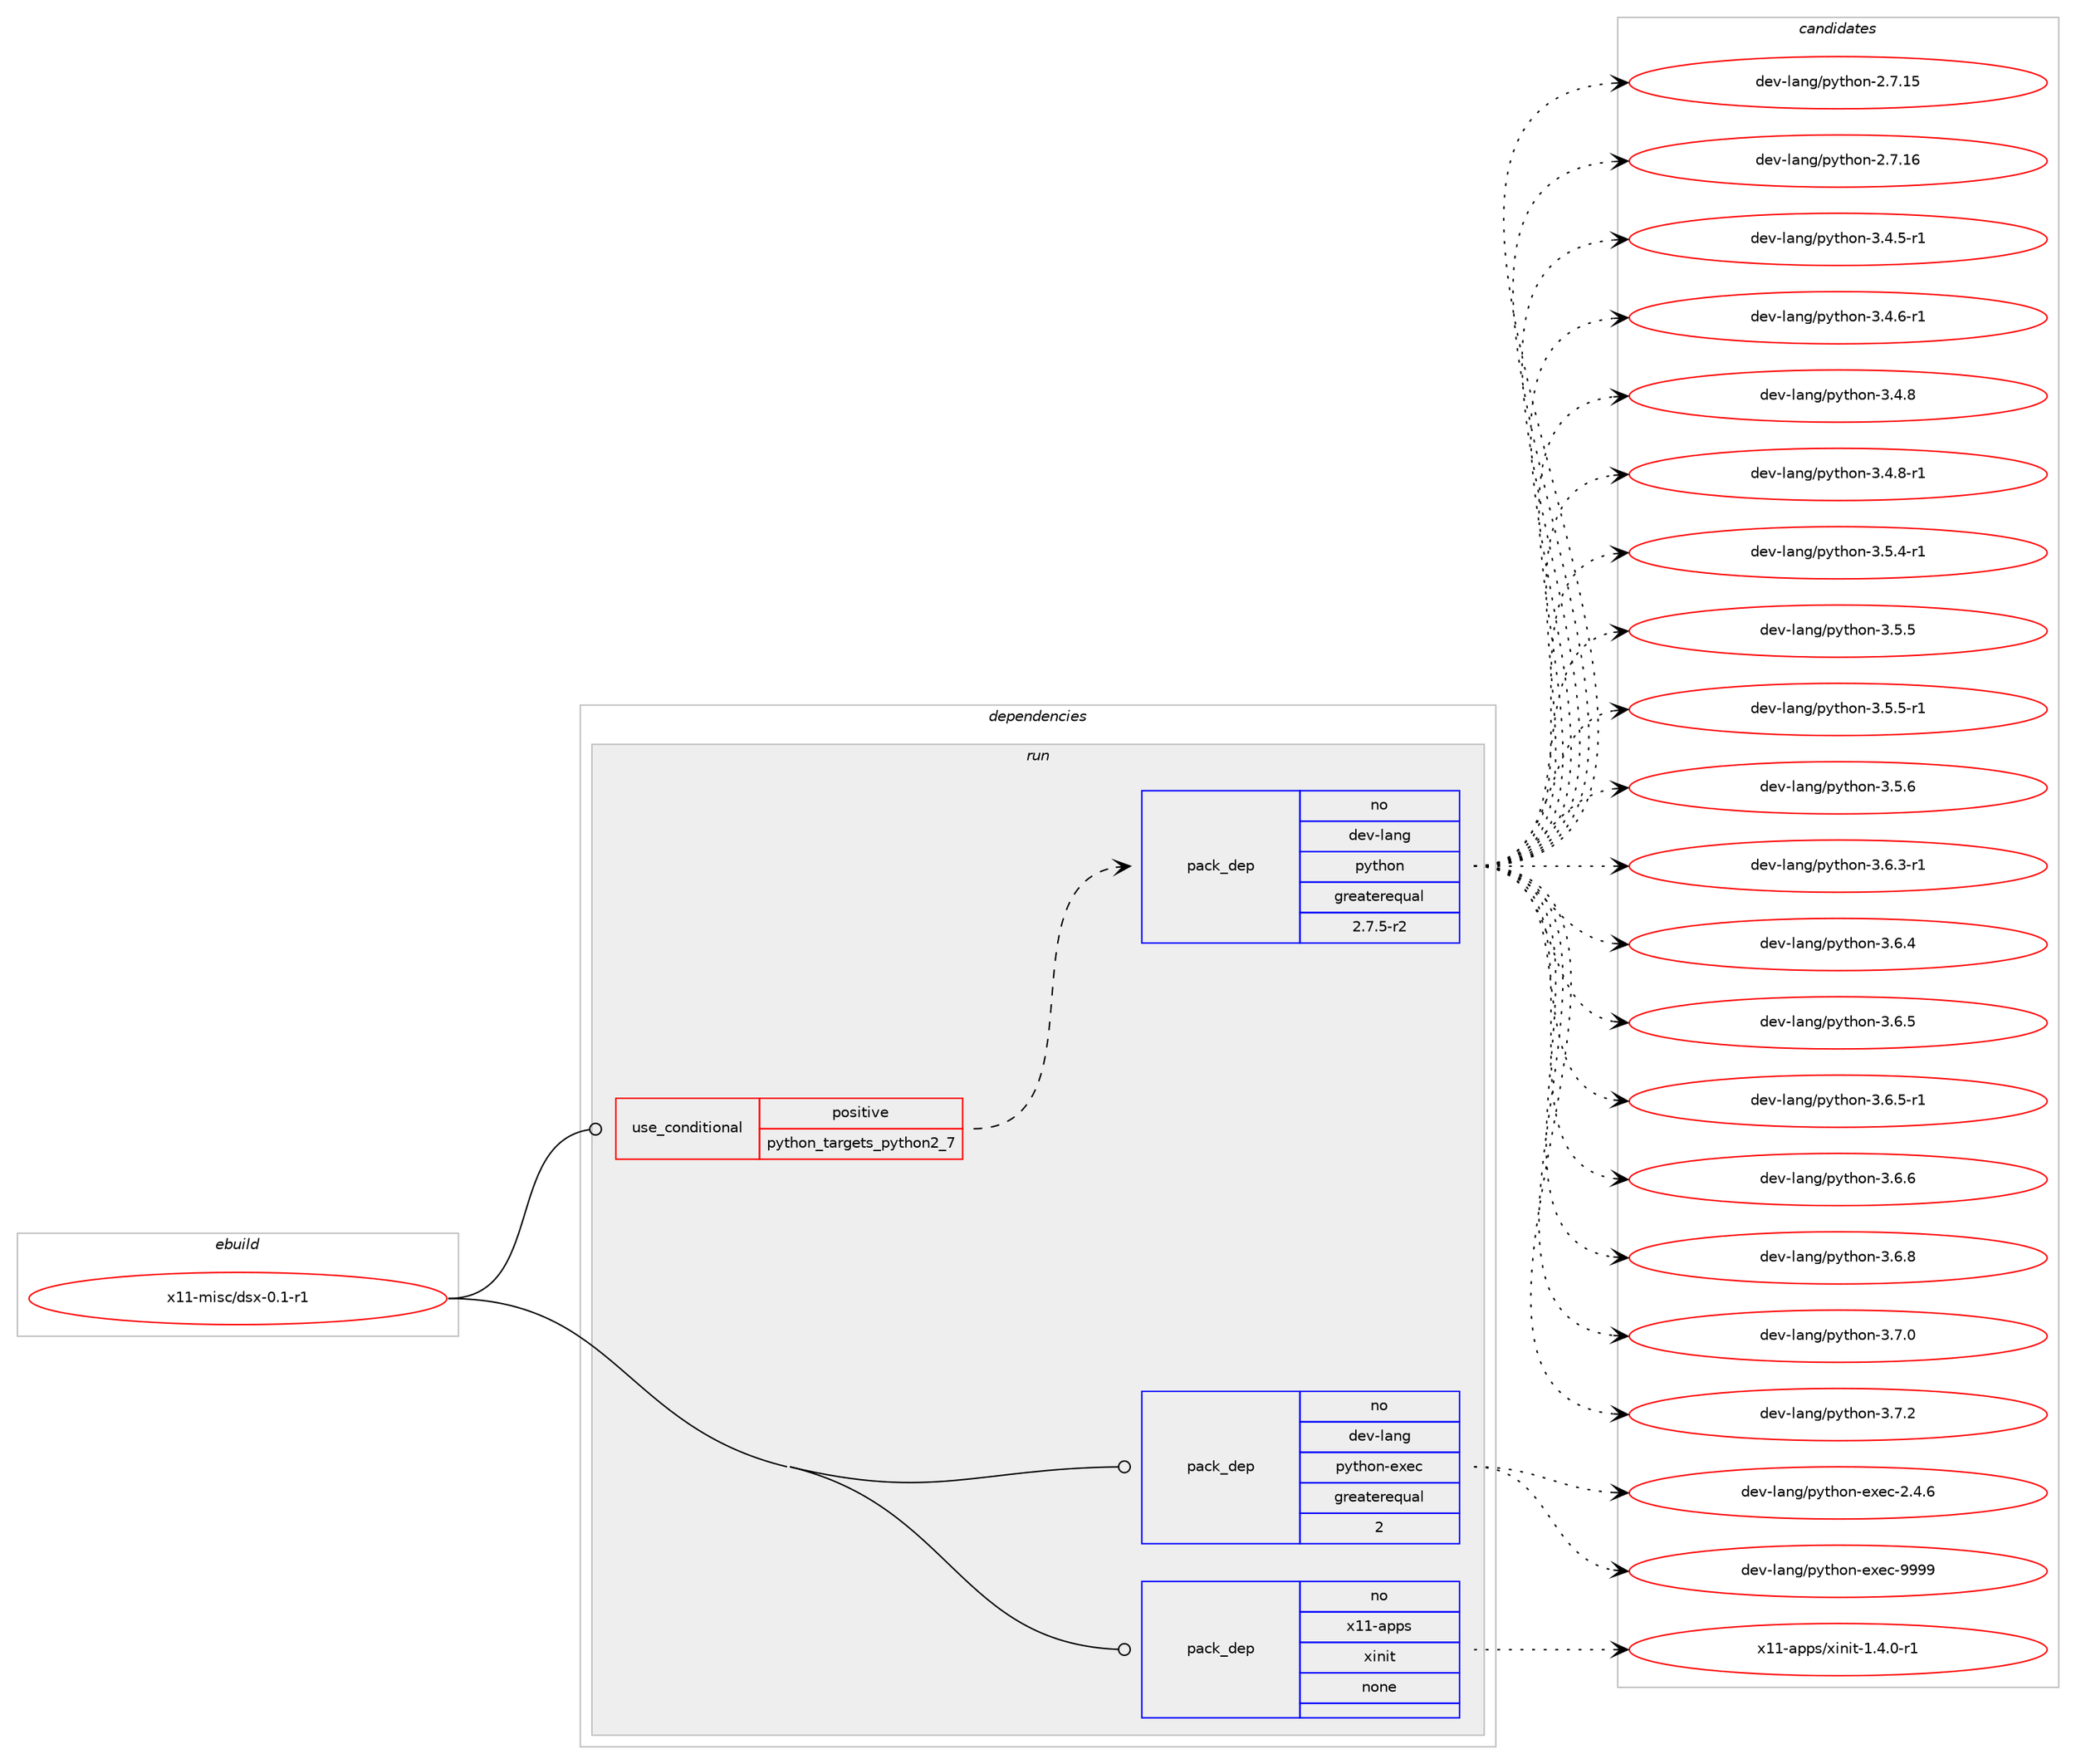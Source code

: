 digraph prolog {

# *************
# Graph options
# *************

newrank=true;
concentrate=true;
compound=true;
graph [rankdir=LR,fontname=Helvetica,fontsize=10,ranksep=1.5];#, ranksep=2.5, nodesep=0.2];
edge  [arrowhead=vee];
node  [fontname=Helvetica,fontsize=10];

# **********
# The ebuild
# **********

subgraph cluster_leftcol {
color=gray;
rank=same;
label=<<i>ebuild</i>>;
id [label="x11-misc/dsx-0.1-r1", color=red, width=4, href="../x11-misc/dsx-0.1-r1.svg"];
}

# ****************
# The dependencies
# ****************

subgraph cluster_midcol {
color=gray;
label=<<i>dependencies</i>>;
subgraph cluster_compile {
fillcolor="#eeeeee";
style=filled;
label=<<i>compile</i>>;
}
subgraph cluster_compileandrun {
fillcolor="#eeeeee";
style=filled;
label=<<i>compile and run</i>>;
}
subgraph cluster_run {
fillcolor="#eeeeee";
style=filled;
label=<<i>run</i>>;
subgraph cond466442 {
dependency1762556 [label=<<TABLE BORDER="0" CELLBORDER="1" CELLSPACING="0" CELLPADDING="4"><TR><TD ROWSPAN="3" CELLPADDING="10">use_conditional</TD></TR><TR><TD>positive</TD></TR><TR><TD>python_targets_python2_7</TD></TR></TABLE>>, shape=none, color=red];
subgraph pack1266445 {
dependency1762557 [label=<<TABLE BORDER="0" CELLBORDER="1" CELLSPACING="0" CELLPADDING="4" WIDTH="220"><TR><TD ROWSPAN="6" CELLPADDING="30">pack_dep</TD></TR><TR><TD WIDTH="110">no</TD></TR><TR><TD>dev-lang</TD></TR><TR><TD>python</TD></TR><TR><TD>greaterequal</TD></TR><TR><TD>2.7.5-r2</TD></TR></TABLE>>, shape=none, color=blue];
}
dependency1762556:e -> dependency1762557:w [weight=20,style="dashed",arrowhead="vee"];
}
id:e -> dependency1762556:w [weight=20,style="solid",arrowhead="odot"];
subgraph pack1266446 {
dependency1762558 [label=<<TABLE BORDER="0" CELLBORDER="1" CELLSPACING="0" CELLPADDING="4" WIDTH="220"><TR><TD ROWSPAN="6" CELLPADDING="30">pack_dep</TD></TR><TR><TD WIDTH="110">no</TD></TR><TR><TD>dev-lang</TD></TR><TR><TD>python-exec</TD></TR><TR><TD>greaterequal</TD></TR><TR><TD>2</TD></TR></TABLE>>, shape=none, color=blue];
}
id:e -> dependency1762558:w [weight=20,style="solid",arrowhead="odot"];
subgraph pack1266447 {
dependency1762559 [label=<<TABLE BORDER="0" CELLBORDER="1" CELLSPACING="0" CELLPADDING="4" WIDTH="220"><TR><TD ROWSPAN="6" CELLPADDING="30">pack_dep</TD></TR><TR><TD WIDTH="110">no</TD></TR><TR><TD>x11-apps</TD></TR><TR><TD>xinit</TD></TR><TR><TD>none</TD></TR><TR><TD></TD></TR></TABLE>>, shape=none, color=blue];
}
id:e -> dependency1762559:w [weight=20,style="solid",arrowhead="odot"];
}
}

# **************
# The candidates
# **************

subgraph cluster_choices {
rank=same;
color=gray;
label=<<i>candidates</i>>;

subgraph choice1266445 {
color=black;
nodesep=1;
choice10010111845108971101034711212111610411111045504655464953 [label="dev-lang/python-2.7.15", color=red, width=4,href="../dev-lang/python-2.7.15.svg"];
choice10010111845108971101034711212111610411111045504655464954 [label="dev-lang/python-2.7.16", color=red, width=4,href="../dev-lang/python-2.7.16.svg"];
choice1001011184510897110103471121211161041111104551465246534511449 [label="dev-lang/python-3.4.5-r1", color=red, width=4,href="../dev-lang/python-3.4.5-r1.svg"];
choice1001011184510897110103471121211161041111104551465246544511449 [label="dev-lang/python-3.4.6-r1", color=red, width=4,href="../dev-lang/python-3.4.6-r1.svg"];
choice100101118451089711010347112121116104111110455146524656 [label="dev-lang/python-3.4.8", color=red, width=4,href="../dev-lang/python-3.4.8.svg"];
choice1001011184510897110103471121211161041111104551465246564511449 [label="dev-lang/python-3.4.8-r1", color=red, width=4,href="../dev-lang/python-3.4.8-r1.svg"];
choice1001011184510897110103471121211161041111104551465346524511449 [label="dev-lang/python-3.5.4-r1", color=red, width=4,href="../dev-lang/python-3.5.4-r1.svg"];
choice100101118451089711010347112121116104111110455146534653 [label="dev-lang/python-3.5.5", color=red, width=4,href="../dev-lang/python-3.5.5.svg"];
choice1001011184510897110103471121211161041111104551465346534511449 [label="dev-lang/python-3.5.5-r1", color=red, width=4,href="../dev-lang/python-3.5.5-r1.svg"];
choice100101118451089711010347112121116104111110455146534654 [label="dev-lang/python-3.5.6", color=red, width=4,href="../dev-lang/python-3.5.6.svg"];
choice1001011184510897110103471121211161041111104551465446514511449 [label="dev-lang/python-3.6.3-r1", color=red, width=4,href="../dev-lang/python-3.6.3-r1.svg"];
choice100101118451089711010347112121116104111110455146544652 [label="dev-lang/python-3.6.4", color=red, width=4,href="../dev-lang/python-3.6.4.svg"];
choice100101118451089711010347112121116104111110455146544653 [label="dev-lang/python-3.6.5", color=red, width=4,href="../dev-lang/python-3.6.5.svg"];
choice1001011184510897110103471121211161041111104551465446534511449 [label="dev-lang/python-3.6.5-r1", color=red, width=4,href="../dev-lang/python-3.6.5-r1.svg"];
choice100101118451089711010347112121116104111110455146544654 [label="dev-lang/python-3.6.6", color=red, width=4,href="../dev-lang/python-3.6.6.svg"];
choice100101118451089711010347112121116104111110455146544656 [label="dev-lang/python-3.6.8", color=red, width=4,href="../dev-lang/python-3.6.8.svg"];
choice100101118451089711010347112121116104111110455146554648 [label="dev-lang/python-3.7.0", color=red, width=4,href="../dev-lang/python-3.7.0.svg"];
choice100101118451089711010347112121116104111110455146554650 [label="dev-lang/python-3.7.2", color=red, width=4,href="../dev-lang/python-3.7.2.svg"];
dependency1762557:e -> choice10010111845108971101034711212111610411111045504655464953:w [style=dotted,weight="100"];
dependency1762557:e -> choice10010111845108971101034711212111610411111045504655464954:w [style=dotted,weight="100"];
dependency1762557:e -> choice1001011184510897110103471121211161041111104551465246534511449:w [style=dotted,weight="100"];
dependency1762557:e -> choice1001011184510897110103471121211161041111104551465246544511449:w [style=dotted,weight="100"];
dependency1762557:e -> choice100101118451089711010347112121116104111110455146524656:w [style=dotted,weight="100"];
dependency1762557:e -> choice1001011184510897110103471121211161041111104551465246564511449:w [style=dotted,weight="100"];
dependency1762557:e -> choice1001011184510897110103471121211161041111104551465346524511449:w [style=dotted,weight="100"];
dependency1762557:e -> choice100101118451089711010347112121116104111110455146534653:w [style=dotted,weight="100"];
dependency1762557:e -> choice1001011184510897110103471121211161041111104551465346534511449:w [style=dotted,weight="100"];
dependency1762557:e -> choice100101118451089711010347112121116104111110455146534654:w [style=dotted,weight="100"];
dependency1762557:e -> choice1001011184510897110103471121211161041111104551465446514511449:w [style=dotted,weight="100"];
dependency1762557:e -> choice100101118451089711010347112121116104111110455146544652:w [style=dotted,weight="100"];
dependency1762557:e -> choice100101118451089711010347112121116104111110455146544653:w [style=dotted,weight="100"];
dependency1762557:e -> choice1001011184510897110103471121211161041111104551465446534511449:w [style=dotted,weight="100"];
dependency1762557:e -> choice100101118451089711010347112121116104111110455146544654:w [style=dotted,weight="100"];
dependency1762557:e -> choice100101118451089711010347112121116104111110455146544656:w [style=dotted,weight="100"];
dependency1762557:e -> choice100101118451089711010347112121116104111110455146554648:w [style=dotted,weight="100"];
dependency1762557:e -> choice100101118451089711010347112121116104111110455146554650:w [style=dotted,weight="100"];
}
subgraph choice1266446 {
color=black;
nodesep=1;
choice1001011184510897110103471121211161041111104510112010199455046524654 [label="dev-lang/python-exec-2.4.6", color=red, width=4,href="../dev-lang/python-exec-2.4.6.svg"];
choice10010111845108971101034711212111610411111045101120101994557575757 [label="dev-lang/python-exec-9999", color=red, width=4,href="../dev-lang/python-exec-9999.svg"];
dependency1762558:e -> choice1001011184510897110103471121211161041111104510112010199455046524654:w [style=dotted,weight="100"];
dependency1762558:e -> choice10010111845108971101034711212111610411111045101120101994557575757:w [style=dotted,weight="100"];
}
subgraph choice1266447 {
color=black;
nodesep=1;
choice12049494597112112115471201051101051164549465246484511449 [label="x11-apps/xinit-1.4.0-r1", color=red, width=4,href="../x11-apps/xinit-1.4.0-r1.svg"];
dependency1762559:e -> choice12049494597112112115471201051101051164549465246484511449:w [style=dotted,weight="100"];
}
}

}
